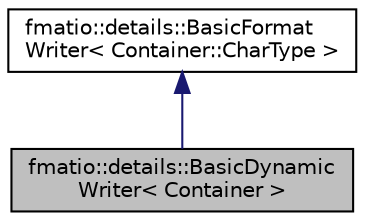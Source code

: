 digraph "fmatio::details::BasicDynamicWriter&lt; Container &gt;"
{
 // LATEX_PDF_SIZE
  edge [fontname="Helvetica",fontsize="10",labelfontname="Helvetica",labelfontsize="10"];
  node [fontname="Helvetica",fontsize="10",shape=record];
  Node1 [label="fmatio::details::BasicDynamic\lWriter\< Container \>",height=0.2,width=0.4,color="black", fillcolor="grey75", style="filled", fontcolor="black",tooltip="A dynamic writer that appends format arguments' values."];
  Node2 -> Node1 [dir="back",color="midnightblue",fontsize="10",style="solid",fontname="Helvetica"];
  Node2 [label="fmatio::details::BasicFormat\lWriter\< Container::CharType \>",height=0.2,width=0.4,color="black", fillcolor="white", style="filled",URL="$classfmatio_1_1details_1_1BasicFormatWriter.html",tooltip=" "];
}
